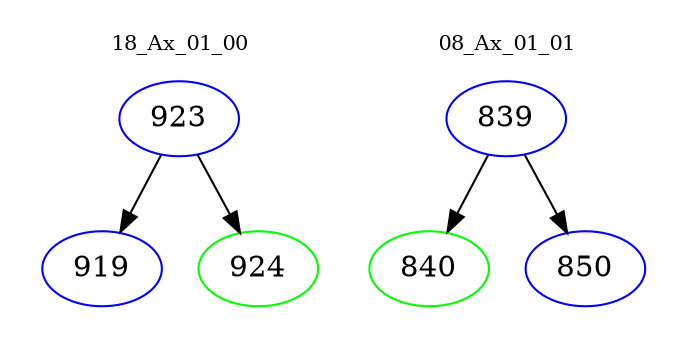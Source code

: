 digraph{
subgraph cluster_0 {
color = white
label = "18_Ax_01_00";
fontsize=10;
T0_923 [label="923", color="blue"]
T0_923 -> T0_919 [color="black"]
T0_919 [label="919", color="blue"]
T0_923 -> T0_924 [color="black"]
T0_924 [label="924", color="green"]
}
subgraph cluster_1 {
color = white
label = "08_Ax_01_01";
fontsize=10;
T1_839 [label="839", color="blue"]
T1_839 -> T1_840 [color="black"]
T1_840 [label="840", color="green"]
T1_839 -> T1_850 [color="black"]
T1_850 [label="850", color="blue"]
}
}
